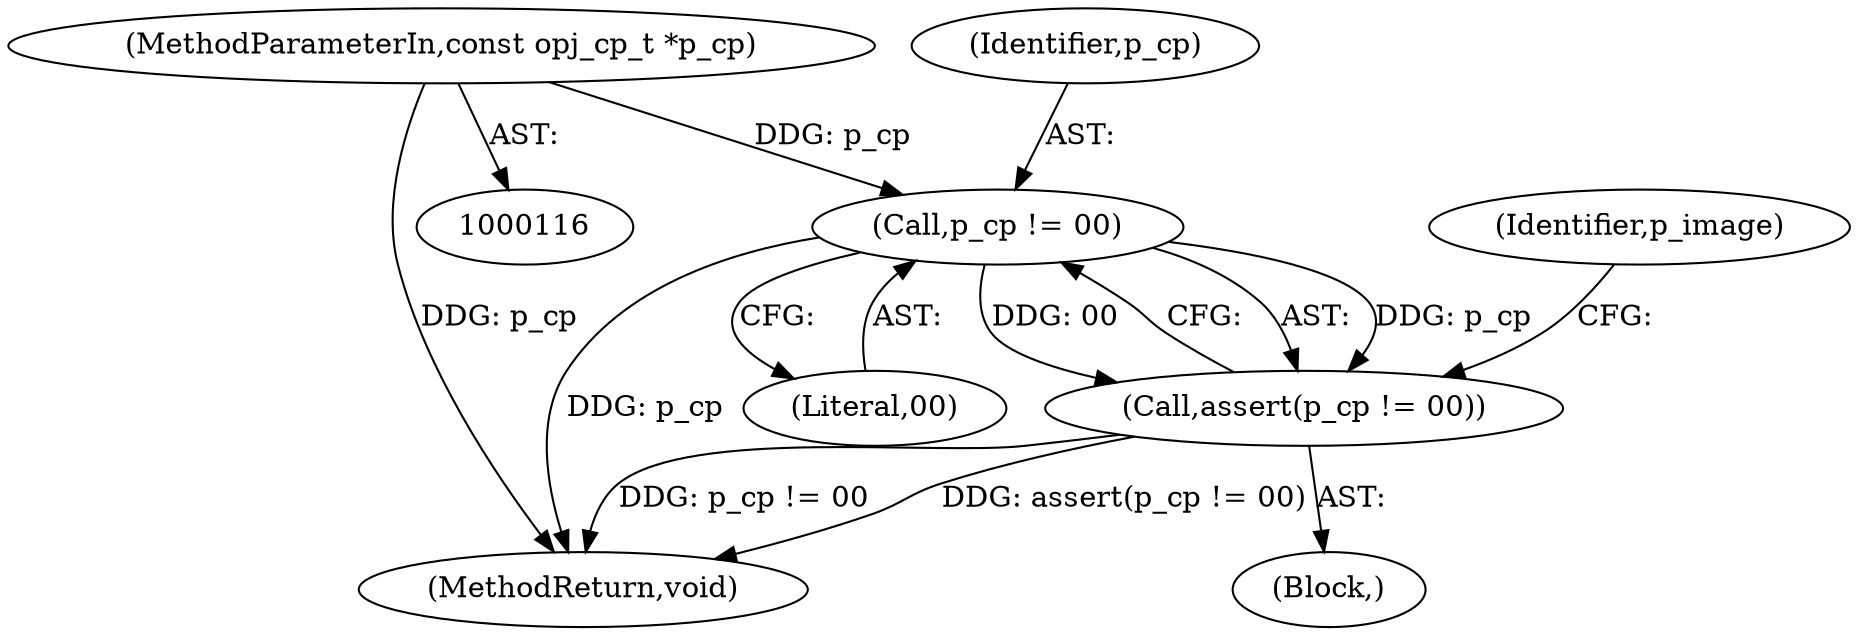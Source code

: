 digraph "0_openjpeg_5d00b719f4b93b1445e6fb4c766b9a9883c57949@pointer" {
"1000118" [label="(MethodParameterIn,const opj_cp_t *p_cp)"];
"1000148" [label="(Call,p_cp != 00)"];
"1000147" [label="(Call,assert(p_cp != 00))"];
"1000602" [label="(MethodReturn,void)"];
"1000148" [label="(Call,p_cp != 00)"];
"1000150" [label="(Literal,00)"];
"1000129" [label="(Block,)"];
"1000147" [label="(Call,assert(p_cp != 00))"];
"1000118" [label="(MethodParameterIn,const opj_cp_t *p_cp)"];
"1000149" [label="(Identifier,p_cp)"];
"1000153" [label="(Identifier,p_image)"];
"1000118" -> "1000116"  [label="AST: "];
"1000118" -> "1000602"  [label="DDG: p_cp"];
"1000118" -> "1000148"  [label="DDG: p_cp"];
"1000148" -> "1000147"  [label="AST: "];
"1000148" -> "1000150"  [label="CFG: "];
"1000149" -> "1000148"  [label="AST: "];
"1000150" -> "1000148"  [label="AST: "];
"1000147" -> "1000148"  [label="CFG: "];
"1000148" -> "1000602"  [label="DDG: p_cp"];
"1000148" -> "1000147"  [label="DDG: p_cp"];
"1000148" -> "1000147"  [label="DDG: 00"];
"1000147" -> "1000129"  [label="AST: "];
"1000153" -> "1000147"  [label="CFG: "];
"1000147" -> "1000602"  [label="DDG: p_cp != 00"];
"1000147" -> "1000602"  [label="DDG: assert(p_cp != 00)"];
}
